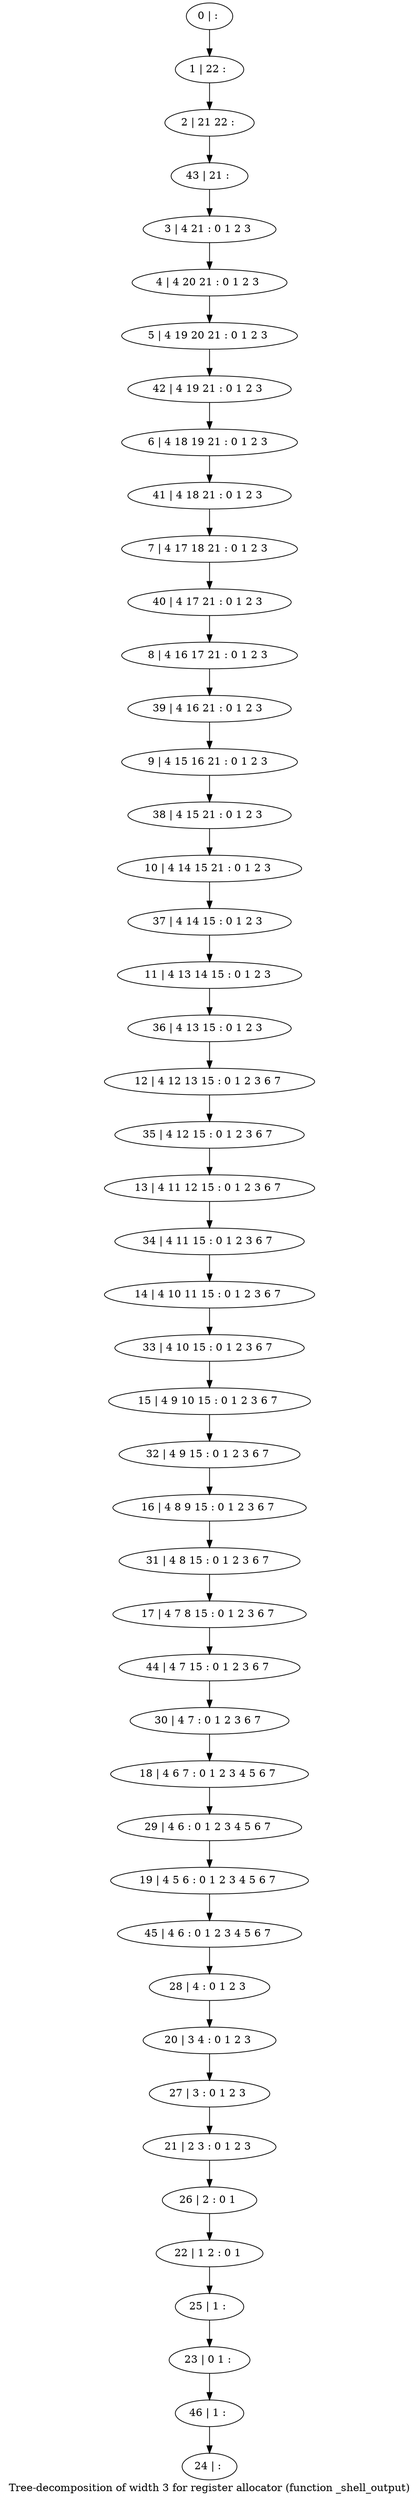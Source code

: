 digraph G {
graph [label="Tree-decomposition of width 3 for register allocator (function _shell_output)"]
0[label="0 | : "];
1[label="1 | 22 : "];
2[label="2 | 21 22 : "];
3[label="3 | 4 21 : 0 1 2 3 "];
4[label="4 | 4 20 21 : 0 1 2 3 "];
5[label="5 | 4 19 20 21 : 0 1 2 3 "];
6[label="6 | 4 18 19 21 : 0 1 2 3 "];
7[label="7 | 4 17 18 21 : 0 1 2 3 "];
8[label="8 | 4 16 17 21 : 0 1 2 3 "];
9[label="9 | 4 15 16 21 : 0 1 2 3 "];
10[label="10 | 4 14 15 21 : 0 1 2 3 "];
11[label="11 | 4 13 14 15 : 0 1 2 3 "];
12[label="12 | 4 12 13 15 : 0 1 2 3 6 7 "];
13[label="13 | 4 11 12 15 : 0 1 2 3 6 7 "];
14[label="14 | 4 10 11 15 : 0 1 2 3 6 7 "];
15[label="15 | 4 9 10 15 : 0 1 2 3 6 7 "];
16[label="16 | 4 8 9 15 : 0 1 2 3 6 7 "];
17[label="17 | 4 7 8 15 : 0 1 2 3 6 7 "];
18[label="18 | 4 6 7 : 0 1 2 3 4 5 6 7 "];
19[label="19 | 4 5 6 : 0 1 2 3 4 5 6 7 "];
20[label="20 | 3 4 : 0 1 2 3 "];
21[label="21 | 2 3 : 0 1 2 3 "];
22[label="22 | 1 2 : 0 1 "];
23[label="23 | 0 1 : "];
24[label="24 | : "];
25[label="25 | 1 : "];
26[label="26 | 2 : 0 1 "];
27[label="27 | 3 : 0 1 2 3 "];
28[label="28 | 4 : 0 1 2 3 "];
29[label="29 | 4 6 : 0 1 2 3 4 5 6 7 "];
30[label="30 | 4 7 : 0 1 2 3 6 7 "];
31[label="31 | 4 8 15 : 0 1 2 3 6 7 "];
32[label="32 | 4 9 15 : 0 1 2 3 6 7 "];
33[label="33 | 4 10 15 : 0 1 2 3 6 7 "];
34[label="34 | 4 11 15 : 0 1 2 3 6 7 "];
35[label="35 | 4 12 15 : 0 1 2 3 6 7 "];
36[label="36 | 4 13 15 : 0 1 2 3 "];
37[label="37 | 4 14 15 : 0 1 2 3 "];
38[label="38 | 4 15 21 : 0 1 2 3 "];
39[label="39 | 4 16 21 : 0 1 2 3 "];
40[label="40 | 4 17 21 : 0 1 2 3 "];
41[label="41 | 4 18 21 : 0 1 2 3 "];
42[label="42 | 4 19 21 : 0 1 2 3 "];
43[label="43 | 21 : "];
44[label="44 | 4 7 15 : 0 1 2 3 6 7 "];
45[label="45 | 4 6 : 0 1 2 3 4 5 6 7 "];
46[label="46 | 1 : "];
0->1 ;
1->2 ;
3->4 ;
4->5 ;
25->23 ;
22->25 ;
26->22 ;
21->26 ;
27->21 ;
20->27 ;
28->20 ;
29->19 ;
18->29 ;
30->18 ;
31->17 ;
16->31 ;
32->16 ;
15->32 ;
33->15 ;
14->33 ;
34->14 ;
13->34 ;
35->13 ;
12->35 ;
36->12 ;
11->36 ;
37->11 ;
10->37 ;
38->10 ;
9->38 ;
39->9 ;
8->39 ;
40->8 ;
7->40 ;
41->7 ;
6->41 ;
42->6 ;
5->42 ;
43->3 ;
2->43 ;
44->30 ;
17->44 ;
45->28 ;
19->45 ;
46->24 ;
23->46 ;
}
